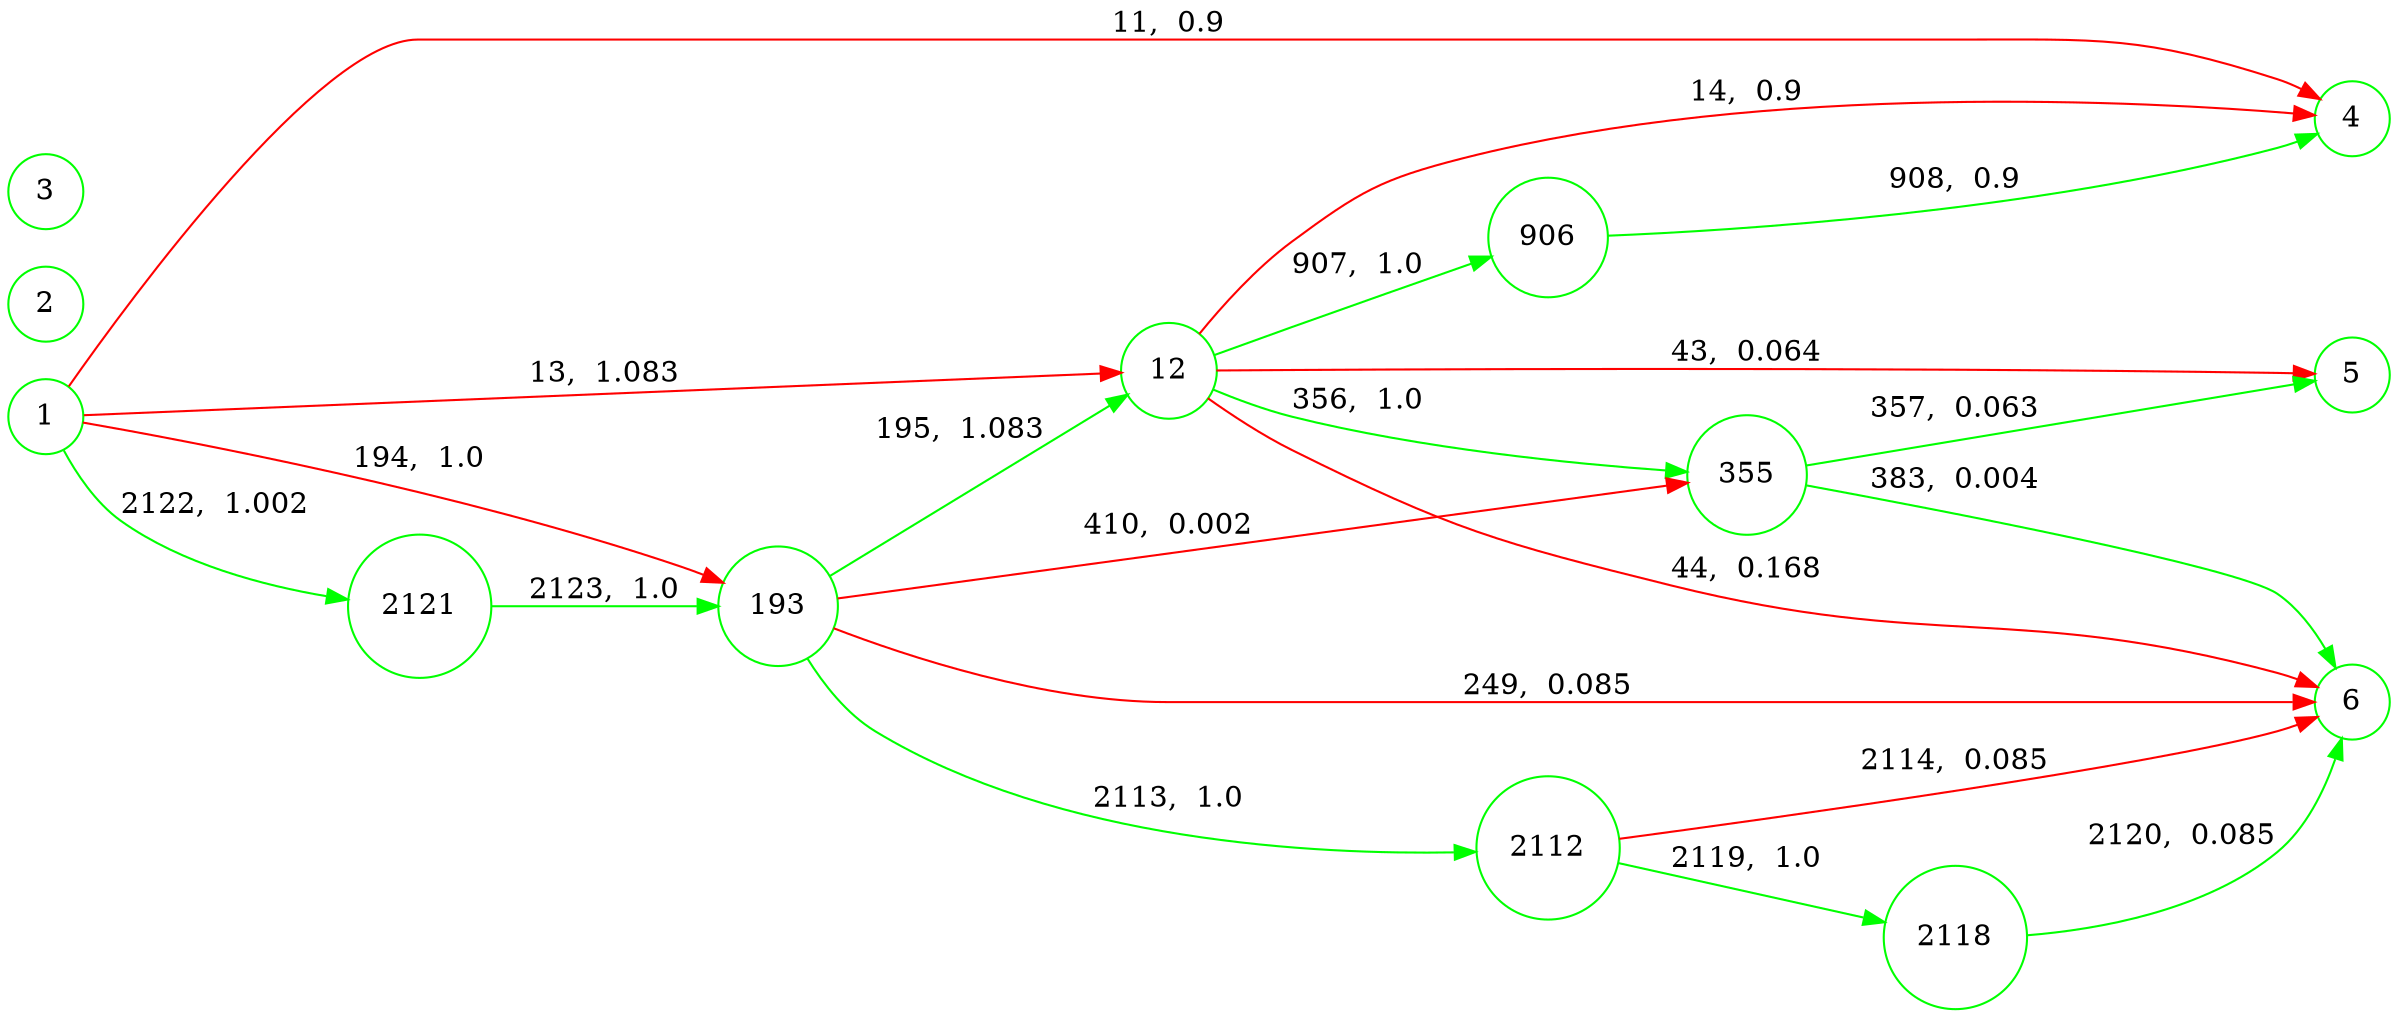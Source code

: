 digraph {
	rankdir=LR;
	node [shape=circle];
	1->4[color=red,label="11,  0.9",penwidth=1.0];
	1->12[color=red,label="13,  1.083",penwidth=1.0];
	1->193[color=red,label="194,  1.0",penwidth=1.0];
	1->2121[color=green,label="2122,  1.002",penwidth=1.0];
	1 [color=green]
	2 [color=green]
	3 [color=green]
	{rank=same; 1, 2, 3}
	2121->193[color=green,label="2123,  1.0",penwidth=1.0];
	2121 [color=green]
	{rank=same; 2121}
	193->12[color=green,label="195,  1.083",penwidth=1.0];
	193->6[color=red,label="249,  0.085",penwidth=1.0];
	193->2112[color=green,label="2113,  1.0",penwidth=1.0];
	193->355[color=red,label="410,  0.002",penwidth=1.0];
	193 [color=green]
	{rank=same; 193}
	12->4[color=red,label="14,  0.9",penwidth=1.0];
	12->6[color=red,label="44,  0.168",penwidth=1.0];
	12->5[color=red,label="43,  0.064",penwidth=1.0];
	12->355[color=green,label="356,  1.0",penwidth=1.0];
	12->906[color=green,label="907,  1.0",penwidth=1.0];
	12 [color=green]
	{rank=same; 12}
	906->4[color=green,label="908,  0.9",penwidth=1.0];
	906 [color=green]
	2112->6[color=red,label="2114,  0.085",penwidth=1.0];
	2112->2118[color=green,label="2119,  1.0",penwidth=1.0];
	2112 [color=green]
	{rank=same; 906, 2112}
	355->5[color=green,label="357,  0.063",penwidth=1.0];
	355->6[color=green,label="383,  0.004",penwidth=1.0];
	355 [color=green]
	{rank=same; 355}
	2118->6[color=green,label="2120,  0.085",penwidth=1.0];
	2118 [color=green]
	{rank=same; 2118}
	4 [color=green]
	5 [color=green]
	6 [color=green]
	{rank=same; 4, 5, 6}
}